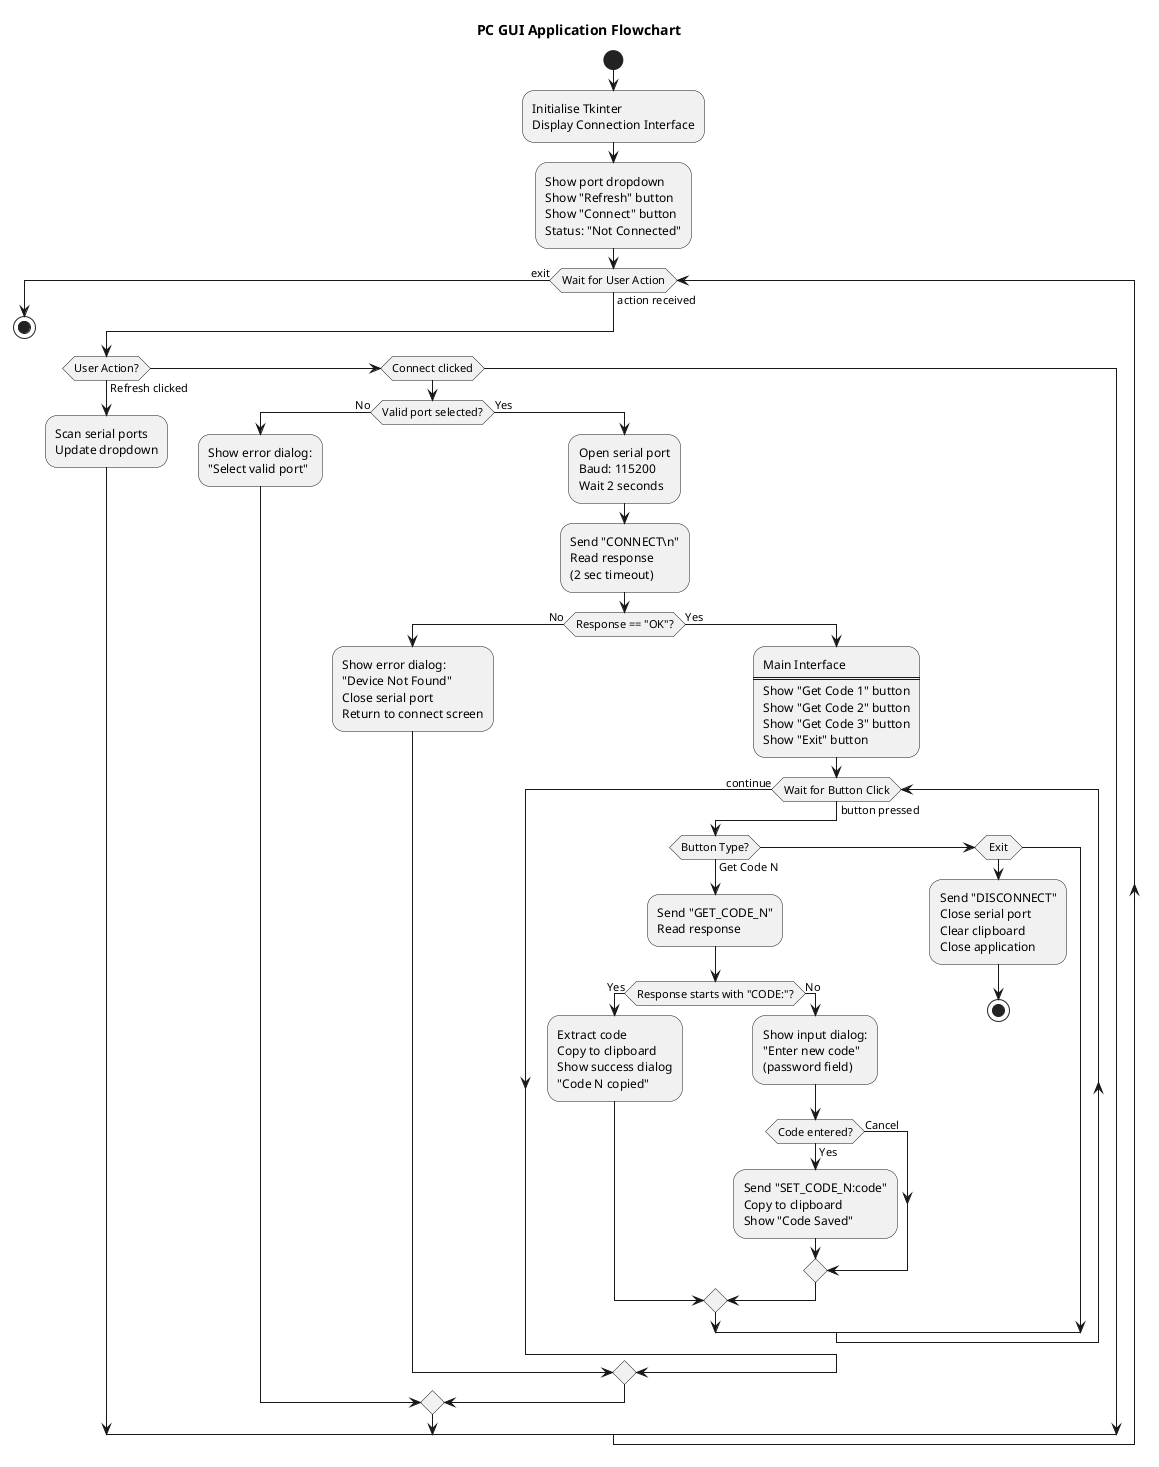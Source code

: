 @startuml PC_GUI_Application_Flowchart

title PC GUI Application Flowchart

start

:Initialise Tkinter
Display Connection Interface;

:Show port dropdown
Show "Refresh" button
Show "Connect" button
Status: "Not Connected";

while (Wait for User Action) is (action received)
  
  if (User Action?) then (Refresh clicked)
    :Scan serial ports
    Update dropdown;
    
  elseif (Connect clicked) then
    
    if (Valid port selected?) then (No)
      :Show error dialog:
      "Select valid port";
      
    else (Yes)
      :Open serial port
      Baud: 115200
      Wait 2 seconds;
      
      :Send "CONNECT\n"
      Read response
      (2 sec timeout);
      
      if (Response == "OK"?) then (No)
        :Show error dialog:
        "Device Not Found"
        Close serial port
        Return to connect screen;
        
      else (Yes)
        :Main Interface
        ====
        Show "Get Code 1" button
        Show "Get Code 2" button
        Show "Get Code 3" button
        Show "Exit" button;
        
        while (Wait for Button Click) is (button pressed)
          
          if (Button Type?) then (Get Code N)
            :Send "GET_CODE_N"
            Read response;
            
            if (Response starts with "CODE:"?) then (Yes)
              :Extract code
              Copy to clipboard
              Show success dialog
              "Code N copied";
              
            else (No)
              :Show input dialog:
              "Enter new code"
              (password field);
              
              if (Code entered?) then (Yes)
                :Send "SET_CODE_N:code"
                Copy to clipboard
                Show "Code Saved";
              else (Cancel)
              endif
            endif
            
          elseif (Exit) then
            :Send "DISCONNECT"
            Close serial port
            Clear clipboard
            Close application;
            stop
            
          endif
        endwhile (continue)
      endif
    endif
  endif
endwhile (exit)

stop

@enduml
